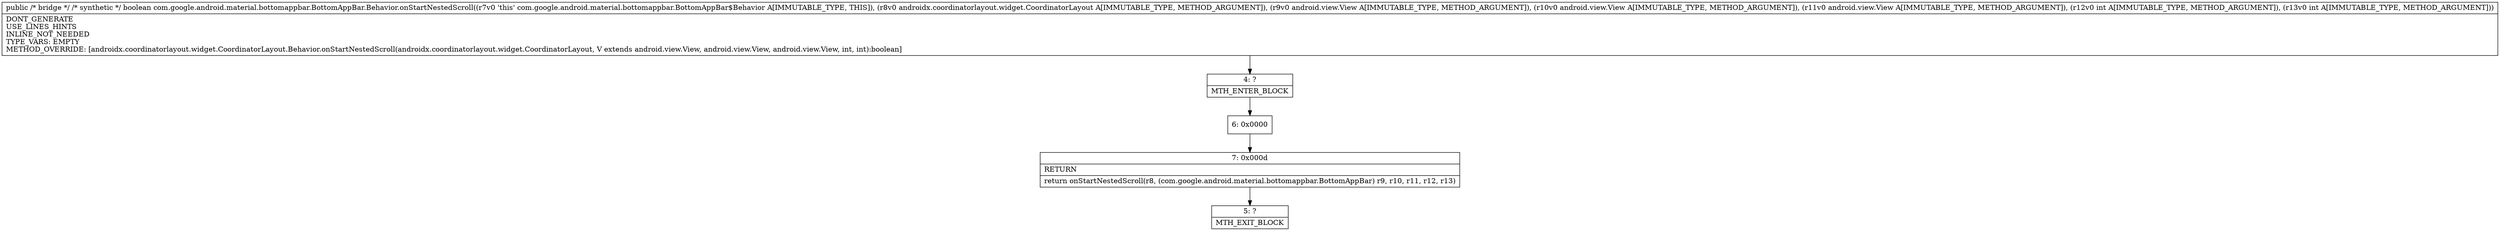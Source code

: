 digraph "CFG forcom.google.android.material.bottomappbar.BottomAppBar.Behavior.onStartNestedScroll(Landroidx\/coordinatorlayout\/widget\/CoordinatorLayout;Landroid\/view\/View;Landroid\/view\/View;Landroid\/view\/View;II)Z" {
Node_4 [shape=record,label="{4\:\ ?|MTH_ENTER_BLOCK\l}"];
Node_6 [shape=record,label="{6\:\ 0x0000}"];
Node_7 [shape=record,label="{7\:\ 0x000d|RETURN\l|return onStartNestedScroll(r8, (com.google.android.material.bottomappbar.BottomAppBar) r9, r10, r11, r12, r13)\l}"];
Node_5 [shape=record,label="{5\:\ ?|MTH_EXIT_BLOCK\l}"];
MethodNode[shape=record,label="{public \/* bridge *\/ \/* synthetic *\/ boolean com.google.android.material.bottomappbar.BottomAppBar.Behavior.onStartNestedScroll((r7v0 'this' com.google.android.material.bottomappbar.BottomAppBar$Behavior A[IMMUTABLE_TYPE, THIS]), (r8v0 androidx.coordinatorlayout.widget.CoordinatorLayout A[IMMUTABLE_TYPE, METHOD_ARGUMENT]), (r9v0 android.view.View A[IMMUTABLE_TYPE, METHOD_ARGUMENT]), (r10v0 android.view.View A[IMMUTABLE_TYPE, METHOD_ARGUMENT]), (r11v0 android.view.View A[IMMUTABLE_TYPE, METHOD_ARGUMENT]), (r12v0 int A[IMMUTABLE_TYPE, METHOD_ARGUMENT]), (r13v0 int A[IMMUTABLE_TYPE, METHOD_ARGUMENT]))  | DONT_GENERATE\lUSE_LINES_HINTS\lINLINE_NOT_NEEDED\lTYPE_VARS: EMPTY\lMETHOD_OVERRIDE: [androidx.coordinatorlayout.widget.CoordinatorLayout.Behavior.onStartNestedScroll(androidx.coordinatorlayout.widget.CoordinatorLayout, V extends android.view.View, android.view.View, android.view.View, int, int):boolean]\l}"];
MethodNode -> Node_4;Node_4 -> Node_6;
Node_6 -> Node_7;
Node_7 -> Node_5;
}

